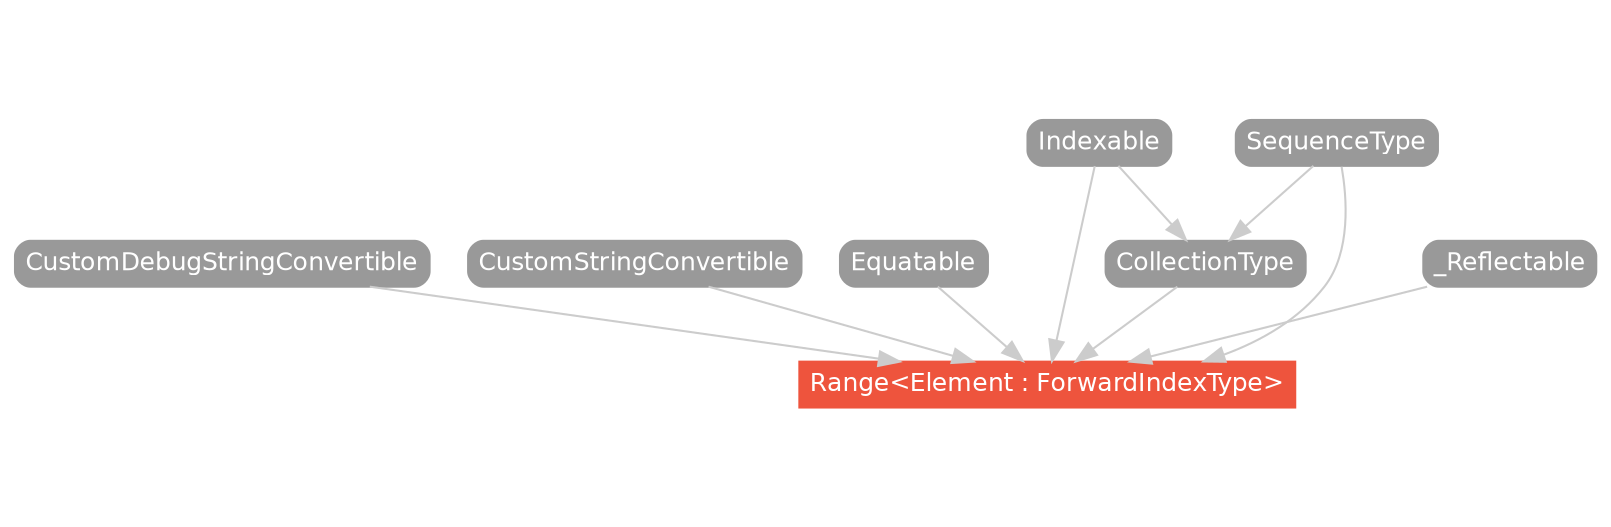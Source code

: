 strict digraph "Range<Element : ForwardIndexType> - Type Hierarchy - SwiftDoc.org" {
    pad="0.1,0.8"
    node [shape=box, style="filled,rounded", color="#999999", fillcolor="#999999", fontcolor=white, fontname=Helvetica, fontnames="Helvetica,sansserif", fontsize=12, margin="0.07,0.05", height="0.3"]
    edge [color="#cccccc"]
    "CollectionType" [URL="/protocol/CollectionType/"]
    "CustomDebugStringConvertible" [URL="/protocol/CustomDebugStringConvertible/"]
    "CustomStringConvertible" [URL="/protocol/CustomStringConvertible/"]
    "Equatable" [URL="/protocol/Equatable/"]
    "Indexable" [URL="/protocol/Indexable/"]
    "Range<Element : ForwardIndexType>" [URL="/type/Range/", style="filled", fillcolor="#ee543d", color="#ee543d"]
    "SequenceType" [URL="/protocol/SequenceType/"]
    "_Reflectable" [URL="/protocol/_Reflectable/"]    "Equatable" -> "Range<Element : ForwardIndexType>"
    "CollectionType" -> "Range<Element : ForwardIndexType>"
    "Indexable" -> "Range<Element : ForwardIndexType>"
    "SequenceType" -> "Range<Element : ForwardIndexType>"
    "CustomStringConvertible" -> "Range<Element : ForwardIndexType>"
    "CustomDebugStringConvertible" -> "Range<Element : ForwardIndexType>"
    "_Reflectable" -> "Range<Element : ForwardIndexType>"
    "Indexable" -> "CollectionType"
    "SequenceType" -> "CollectionType"
    subgraph Types {
        rank = max; "Range<Element : ForwardIndexType>";
    }
}